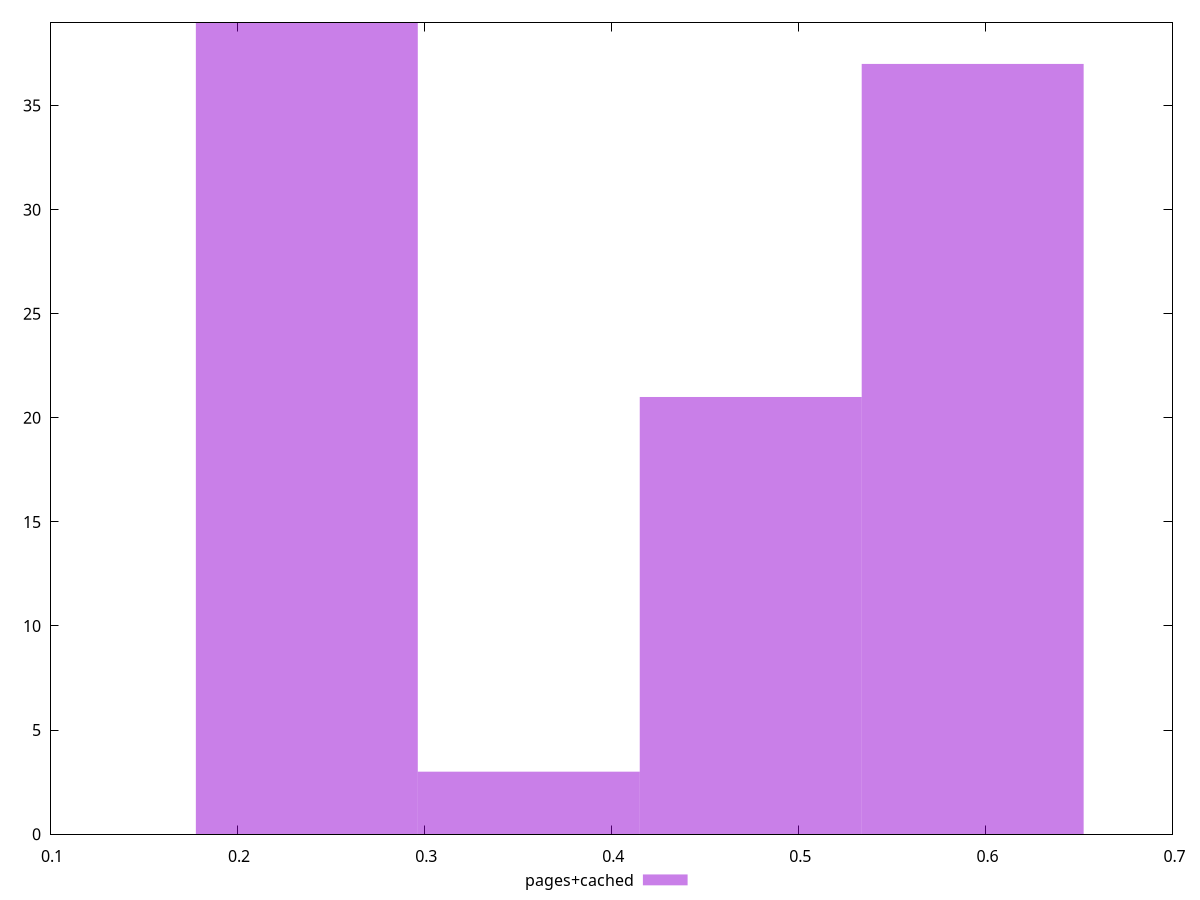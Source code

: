 $_pagesCached <<EOF
0.23727557388945916 39
0.5931889347236479 37
0.4745511477789183 21
0.35591336083418873 3
EOF
set key outside below
set terminal pngcairo
set output "report_00005_2020-11-02T22-26-11.212Z/cumulative-layout-shift/pages+cached//hist.png"
set yrange [0:39]
set boxwidth 0.11863778694472958
set style fill transparent solid 0.5 noborder
plot $_pagesCached title "pages+cached" with boxes ,